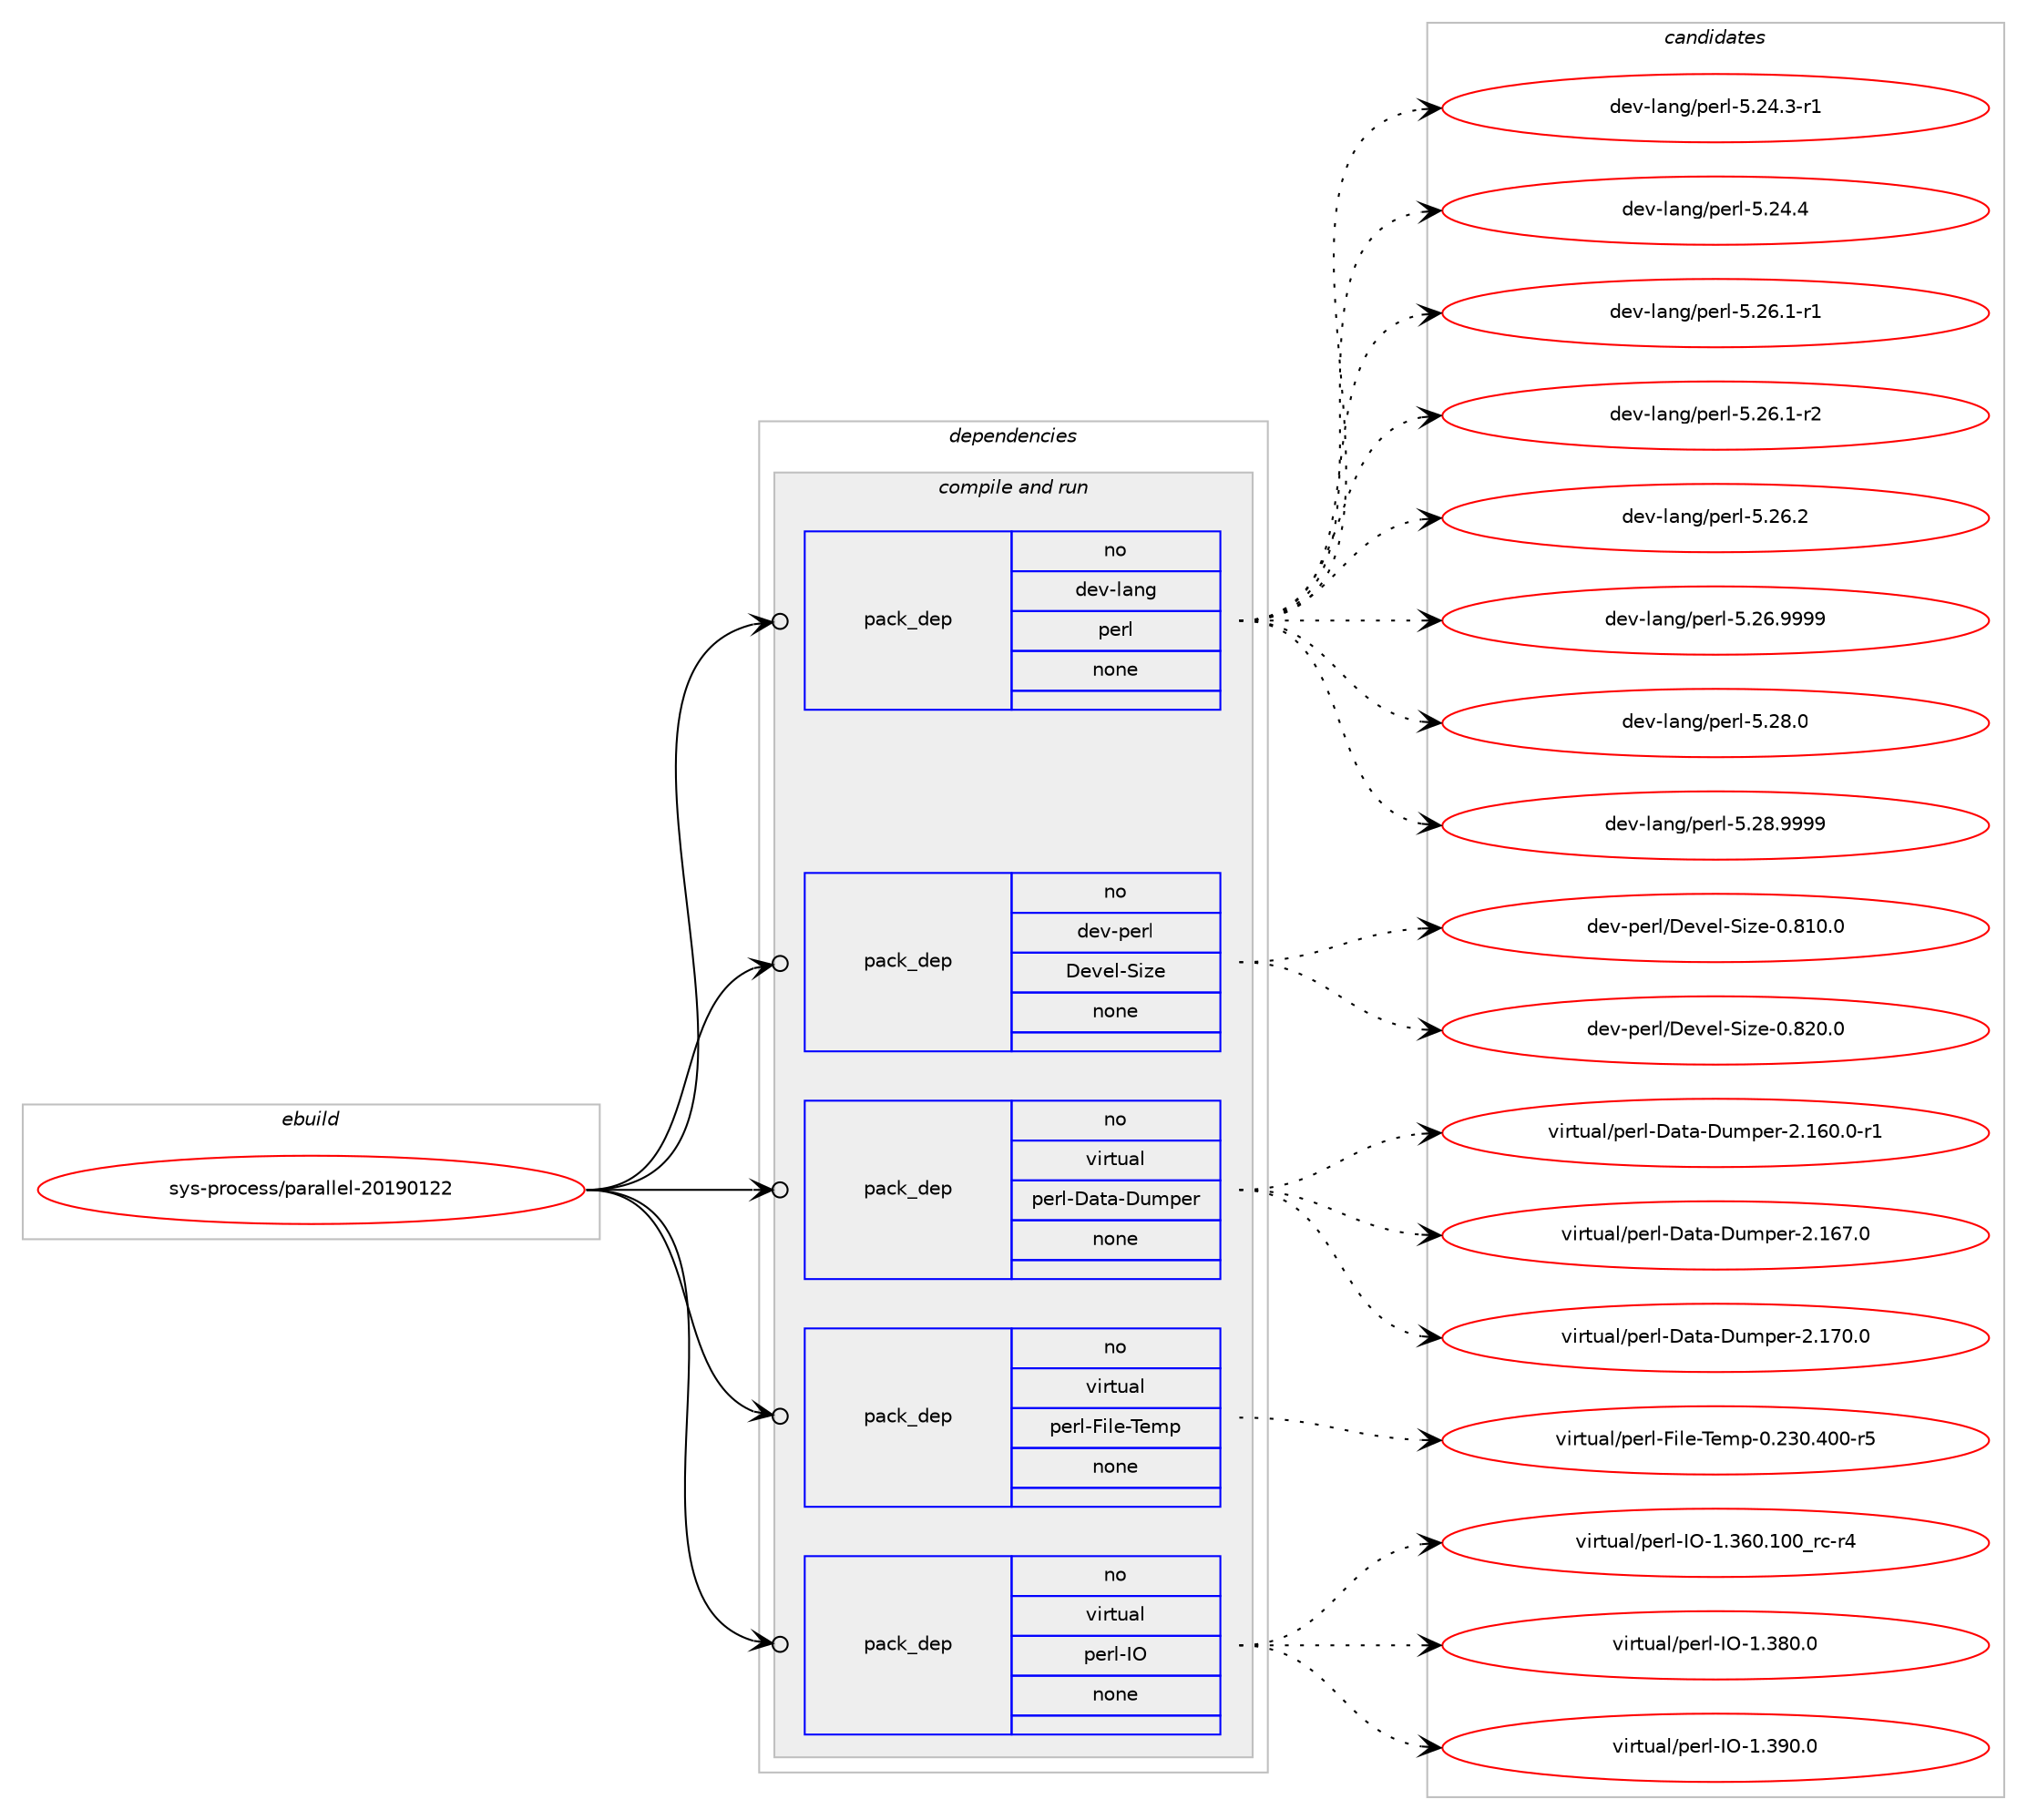 digraph prolog {

# *************
# Graph options
# *************

newrank=true;
concentrate=true;
compound=true;
graph [rankdir=LR,fontname=Helvetica,fontsize=10,ranksep=1.5];#, ranksep=2.5, nodesep=0.2];
edge  [arrowhead=vee];
node  [fontname=Helvetica,fontsize=10];

# **********
# The ebuild
# **********

subgraph cluster_leftcol {
color=gray;
rank=same;
label=<<i>ebuild</i>>;
id [label="sys-process/parallel-20190122", color=red, width=4, href="../sys-process/parallel-20190122.svg"];
}

# ****************
# The dependencies
# ****************

subgraph cluster_midcol {
color=gray;
label=<<i>dependencies</i>>;
subgraph cluster_compile {
fillcolor="#eeeeee";
style=filled;
label=<<i>compile</i>>;
}
subgraph cluster_compileandrun {
fillcolor="#eeeeee";
style=filled;
label=<<i>compile and run</i>>;
subgraph pack1249387 {
dependency1740688 [label=<<TABLE BORDER="0" CELLBORDER="1" CELLSPACING="0" CELLPADDING="4" WIDTH="220"><TR><TD ROWSPAN="6" CELLPADDING="30">pack_dep</TD></TR><TR><TD WIDTH="110">no</TD></TR><TR><TD>dev-lang</TD></TR><TR><TD>perl</TD></TR><TR><TD>none</TD></TR><TR><TD></TD></TR></TABLE>>, shape=none, color=blue];
}
id:e -> dependency1740688:w [weight=20,style="solid",arrowhead="odotvee"];
subgraph pack1249388 {
dependency1740689 [label=<<TABLE BORDER="0" CELLBORDER="1" CELLSPACING="0" CELLPADDING="4" WIDTH="220"><TR><TD ROWSPAN="6" CELLPADDING="30">pack_dep</TD></TR><TR><TD WIDTH="110">no</TD></TR><TR><TD>dev-perl</TD></TR><TR><TD>Devel-Size</TD></TR><TR><TD>none</TD></TR><TR><TD></TD></TR></TABLE>>, shape=none, color=blue];
}
id:e -> dependency1740689:w [weight=20,style="solid",arrowhead="odotvee"];
subgraph pack1249389 {
dependency1740690 [label=<<TABLE BORDER="0" CELLBORDER="1" CELLSPACING="0" CELLPADDING="4" WIDTH="220"><TR><TD ROWSPAN="6" CELLPADDING="30">pack_dep</TD></TR><TR><TD WIDTH="110">no</TD></TR><TR><TD>virtual</TD></TR><TR><TD>perl-Data-Dumper</TD></TR><TR><TD>none</TD></TR><TR><TD></TD></TR></TABLE>>, shape=none, color=blue];
}
id:e -> dependency1740690:w [weight=20,style="solid",arrowhead="odotvee"];
subgraph pack1249390 {
dependency1740691 [label=<<TABLE BORDER="0" CELLBORDER="1" CELLSPACING="0" CELLPADDING="4" WIDTH="220"><TR><TD ROWSPAN="6" CELLPADDING="30">pack_dep</TD></TR><TR><TD WIDTH="110">no</TD></TR><TR><TD>virtual</TD></TR><TR><TD>perl-File-Temp</TD></TR><TR><TD>none</TD></TR><TR><TD></TD></TR></TABLE>>, shape=none, color=blue];
}
id:e -> dependency1740691:w [weight=20,style="solid",arrowhead="odotvee"];
subgraph pack1249391 {
dependency1740692 [label=<<TABLE BORDER="0" CELLBORDER="1" CELLSPACING="0" CELLPADDING="4" WIDTH="220"><TR><TD ROWSPAN="6" CELLPADDING="30">pack_dep</TD></TR><TR><TD WIDTH="110">no</TD></TR><TR><TD>virtual</TD></TR><TR><TD>perl-IO</TD></TR><TR><TD>none</TD></TR><TR><TD></TD></TR></TABLE>>, shape=none, color=blue];
}
id:e -> dependency1740692:w [weight=20,style="solid",arrowhead="odotvee"];
}
subgraph cluster_run {
fillcolor="#eeeeee";
style=filled;
label=<<i>run</i>>;
}
}

# **************
# The candidates
# **************

subgraph cluster_choices {
rank=same;
color=gray;
label=<<i>candidates</i>>;

subgraph choice1249387 {
color=black;
nodesep=1;
choice100101118451089711010347112101114108455346505246514511449 [label="dev-lang/perl-5.24.3-r1", color=red, width=4,href="../dev-lang/perl-5.24.3-r1.svg"];
choice10010111845108971101034711210111410845534650524652 [label="dev-lang/perl-5.24.4", color=red, width=4,href="../dev-lang/perl-5.24.4.svg"];
choice100101118451089711010347112101114108455346505446494511449 [label="dev-lang/perl-5.26.1-r1", color=red, width=4,href="../dev-lang/perl-5.26.1-r1.svg"];
choice100101118451089711010347112101114108455346505446494511450 [label="dev-lang/perl-5.26.1-r2", color=red, width=4,href="../dev-lang/perl-5.26.1-r2.svg"];
choice10010111845108971101034711210111410845534650544650 [label="dev-lang/perl-5.26.2", color=red, width=4,href="../dev-lang/perl-5.26.2.svg"];
choice10010111845108971101034711210111410845534650544657575757 [label="dev-lang/perl-5.26.9999", color=red, width=4,href="../dev-lang/perl-5.26.9999.svg"];
choice10010111845108971101034711210111410845534650564648 [label="dev-lang/perl-5.28.0", color=red, width=4,href="../dev-lang/perl-5.28.0.svg"];
choice10010111845108971101034711210111410845534650564657575757 [label="dev-lang/perl-5.28.9999", color=red, width=4,href="../dev-lang/perl-5.28.9999.svg"];
dependency1740688:e -> choice100101118451089711010347112101114108455346505246514511449:w [style=dotted,weight="100"];
dependency1740688:e -> choice10010111845108971101034711210111410845534650524652:w [style=dotted,weight="100"];
dependency1740688:e -> choice100101118451089711010347112101114108455346505446494511449:w [style=dotted,weight="100"];
dependency1740688:e -> choice100101118451089711010347112101114108455346505446494511450:w [style=dotted,weight="100"];
dependency1740688:e -> choice10010111845108971101034711210111410845534650544650:w [style=dotted,weight="100"];
dependency1740688:e -> choice10010111845108971101034711210111410845534650544657575757:w [style=dotted,weight="100"];
dependency1740688:e -> choice10010111845108971101034711210111410845534650564648:w [style=dotted,weight="100"];
dependency1740688:e -> choice10010111845108971101034711210111410845534650564657575757:w [style=dotted,weight="100"];
}
subgraph choice1249388 {
color=black;
nodesep=1;
choice10010111845112101114108476810111810110845831051221014548465649484648 [label="dev-perl/Devel-Size-0.810.0", color=red, width=4,href="../dev-perl/Devel-Size-0.810.0.svg"];
choice10010111845112101114108476810111810110845831051221014548465650484648 [label="dev-perl/Devel-Size-0.820.0", color=red, width=4,href="../dev-perl/Devel-Size-0.820.0.svg"];
dependency1740689:e -> choice10010111845112101114108476810111810110845831051221014548465649484648:w [style=dotted,weight="100"];
dependency1740689:e -> choice10010111845112101114108476810111810110845831051221014548465650484648:w [style=dotted,weight="100"];
}
subgraph choice1249389 {
color=black;
nodesep=1;
choice118105114116117971084711210111410845689711697456811710911210111445504649544846484511449 [label="virtual/perl-Data-Dumper-2.160.0-r1", color=red, width=4,href="../virtual/perl-Data-Dumper-2.160.0-r1.svg"];
choice11810511411611797108471121011141084568971169745681171091121011144550464954554648 [label="virtual/perl-Data-Dumper-2.167.0", color=red, width=4,href="../virtual/perl-Data-Dumper-2.167.0.svg"];
choice11810511411611797108471121011141084568971169745681171091121011144550464955484648 [label="virtual/perl-Data-Dumper-2.170.0", color=red, width=4,href="../virtual/perl-Data-Dumper-2.170.0.svg"];
dependency1740690:e -> choice118105114116117971084711210111410845689711697456811710911210111445504649544846484511449:w [style=dotted,weight="100"];
dependency1740690:e -> choice11810511411611797108471121011141084568971169745681171091121011144550464954554648:w [style=dotted,weight="100"];
dependency1740690:e -> choice11810511411611797108471121011141084568971169745681171091121011144550464955484648:w [style=dotted,weight="100"];
}
subgraph choice1249390 {
color=black;
nodesep=1;
choice118105114116117971084711210111410845701051081014584101109112454846505148465248484511453 [label="virtual/perl-File-Temp-0.230.400-r5", color=red, width=4,href="../virtual/perl-File-Temp-0.230.400-r5.svg"];
dependency1740691:e -> choice118105114116117971084711210111410845701051081014584101109112454846505148465248484511453:w [style=dotted,weight="100"];
}
subgraph choice1249391 {
color=black;
nodesep=1;
choice11810511411611797108471121011141084573794549465154484649484895114994511452 [label="virtual/perl-IO-1.360.100_rc-r4", color=red, width=4,href="../virtual/perl-IO-1.360.100_rc-r4.svg"];
choice11810511411611797108471121011141084573794549465156484648 [label="virtual/perl-IO-1.380.0", color=red, width=4,href="../virtual/perl-IO-1.380.0.svg"];
choice11810511411611797108471121011141084573794549465157484648 [label="virtual/perl-IO-1.390.0", color=red, width=4,href="../virtual/perl-IO-1.390.0.svg"];
dependency1740692:e -> choice11810511411611797108471121011141084573794549465154484649484895114994511452:w [style=dotted,weight="100"];
dependency1740692:e -> choice11810511411611797108471121011141084573794549465156484648:w [style=dotted,weight="100"];
dependency1740692:e -> choice11810511411611797108471121011141084573794549465157484648:w [style=dotted,weight="100"];
}
}

}
